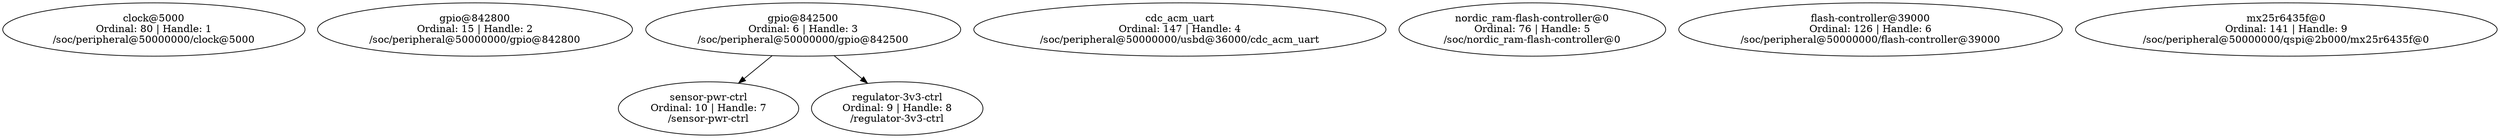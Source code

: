 // /Users/pierre.urtado/thingy53-ws/hsm/samples/imu_udp_thingy53/build/mcuboot/zephyr/zephyr_pre0.elf
digraph "Device dependency graph" {
	80 [label="clock@5000\nOrdinal: 80 | Handle: 1\n/soc/peripheral@50000000/clock@5000"]
	15 [label="gpio@842800\nOrdinal: 15 | Handle: 2\n/soc/peripheral@50000000/gpio@842800"]
	6 [label="gpio@842500\nOrdinal: 6 | Handle: 3\n/soc/peripheral@50000000/gpio@842500"]
	147 [label="cdc_acm_uart\nOrdinal: 147 | Handle: 4\n/soc/peripheral@50000000/usbd@36000/cdc_acm_uart"]
	76 [label="nordic_ram-flash-controller@0\nOrdinal: 76 | Handle: 5\n/soc/nordic_ram-flash-controller@0"]
	126 [label="flash-controller@39000\nOrdinal: 126 | Handle: 6\n/soc/peripheral@50000000/flash-controller@39000"]
	10 [label="sensor-pwr-ctrl\nOrdinal: 10 | Handle: 7\n/sensor-pwr-ctrl"]
	9 [label="regulator-3v3-ctrl\nOrdinal: 9 | Handle: 8\n/regulator-3v3-ctrl"]
	141 [label="mx25r6435f@0\nOrdinal: 141 | Handle: 9\n/soc/peripheral@50000000/qspi@2b000/mx25r6435f@0"]
	6 -> 9
	6 -> 10
}
